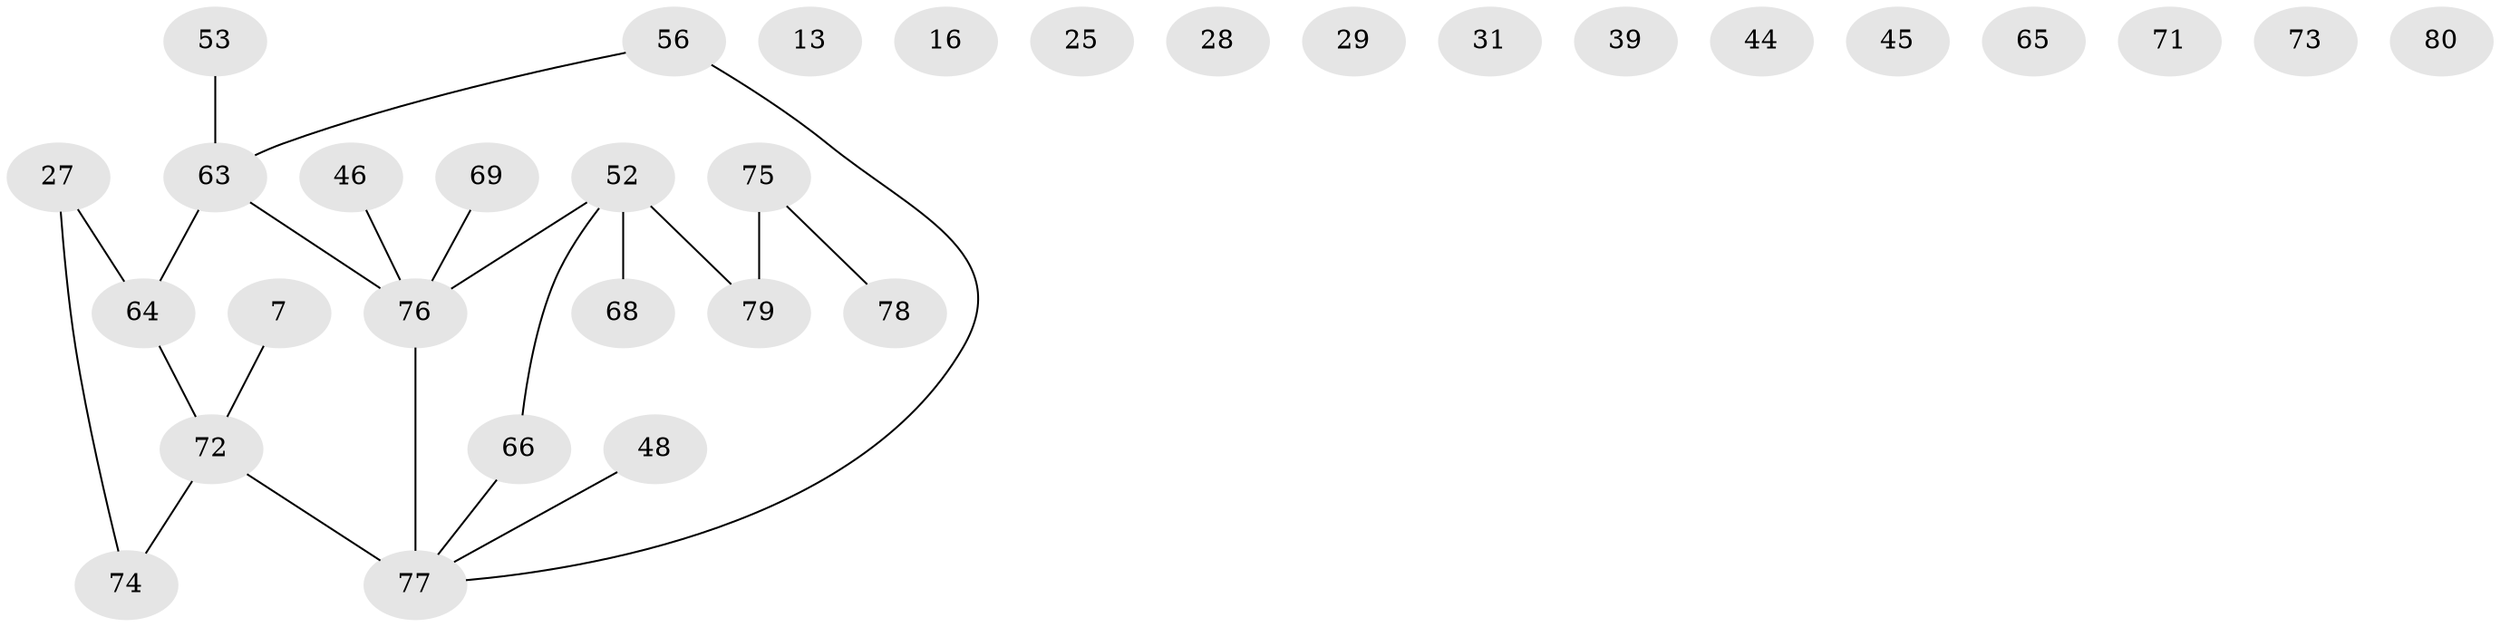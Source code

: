 // original degree distribution, {2: 0.2, 1: 0.2875, 4: 0.125, 3: 0.225, 0: 0.1375, 5: 0.0125, 6: 0.0125}
// Generated by graph-tools (version 1.1) at 2025/43/03/04/25 21:43:36]
// undirected, 32 vertices, 22 edges
graph export_dot {
graph [start="1"]
  node [color=gray90,style=filled];
  7;
  13 [super="+9"];
  16;
  25;
  27;
  28;
  29;
  31;
  39;
  44;
  45 [super="+36"];
  46;
  48;
  52 [super="+50+51+23"];
  53;
  56;
  63 [super="+24+37"];
  64 [super="+62+21+60"];
  65;
  66 [super="+22"];
  68;
  69;
  71;
  72 [super="+5"];
  73;
  74 [super="+11"];
  75 [super="+18+61+40"];
  76 [super="+47+70+42"];
  77 [super="+67+2+43"];
  78;
  79 [super="+14"];
  80;
  7 -- 72;
  27 -- 74 [weight=2];
  27 -- 64 [weight=2];
  46 -- 76;
  48 -- 77;
  52 -- 68;
  52 -- 66;
  52 -- 79;
  52 -- 76 [weight=3];
  53 -- 63;
  56 -- 63;
  56 -- 77;
  63 -- 76 [weight=3];
  63 -- 64;
  64 -- 72;
  66 -- 77;
  69 -- 76;
  72 -- 77 [weight=2];
  72 -- 74 [weight=2];
  75 -- 79 [weight=2];
  75 -- 78;
  76 -- 77 [weight=2];
}

